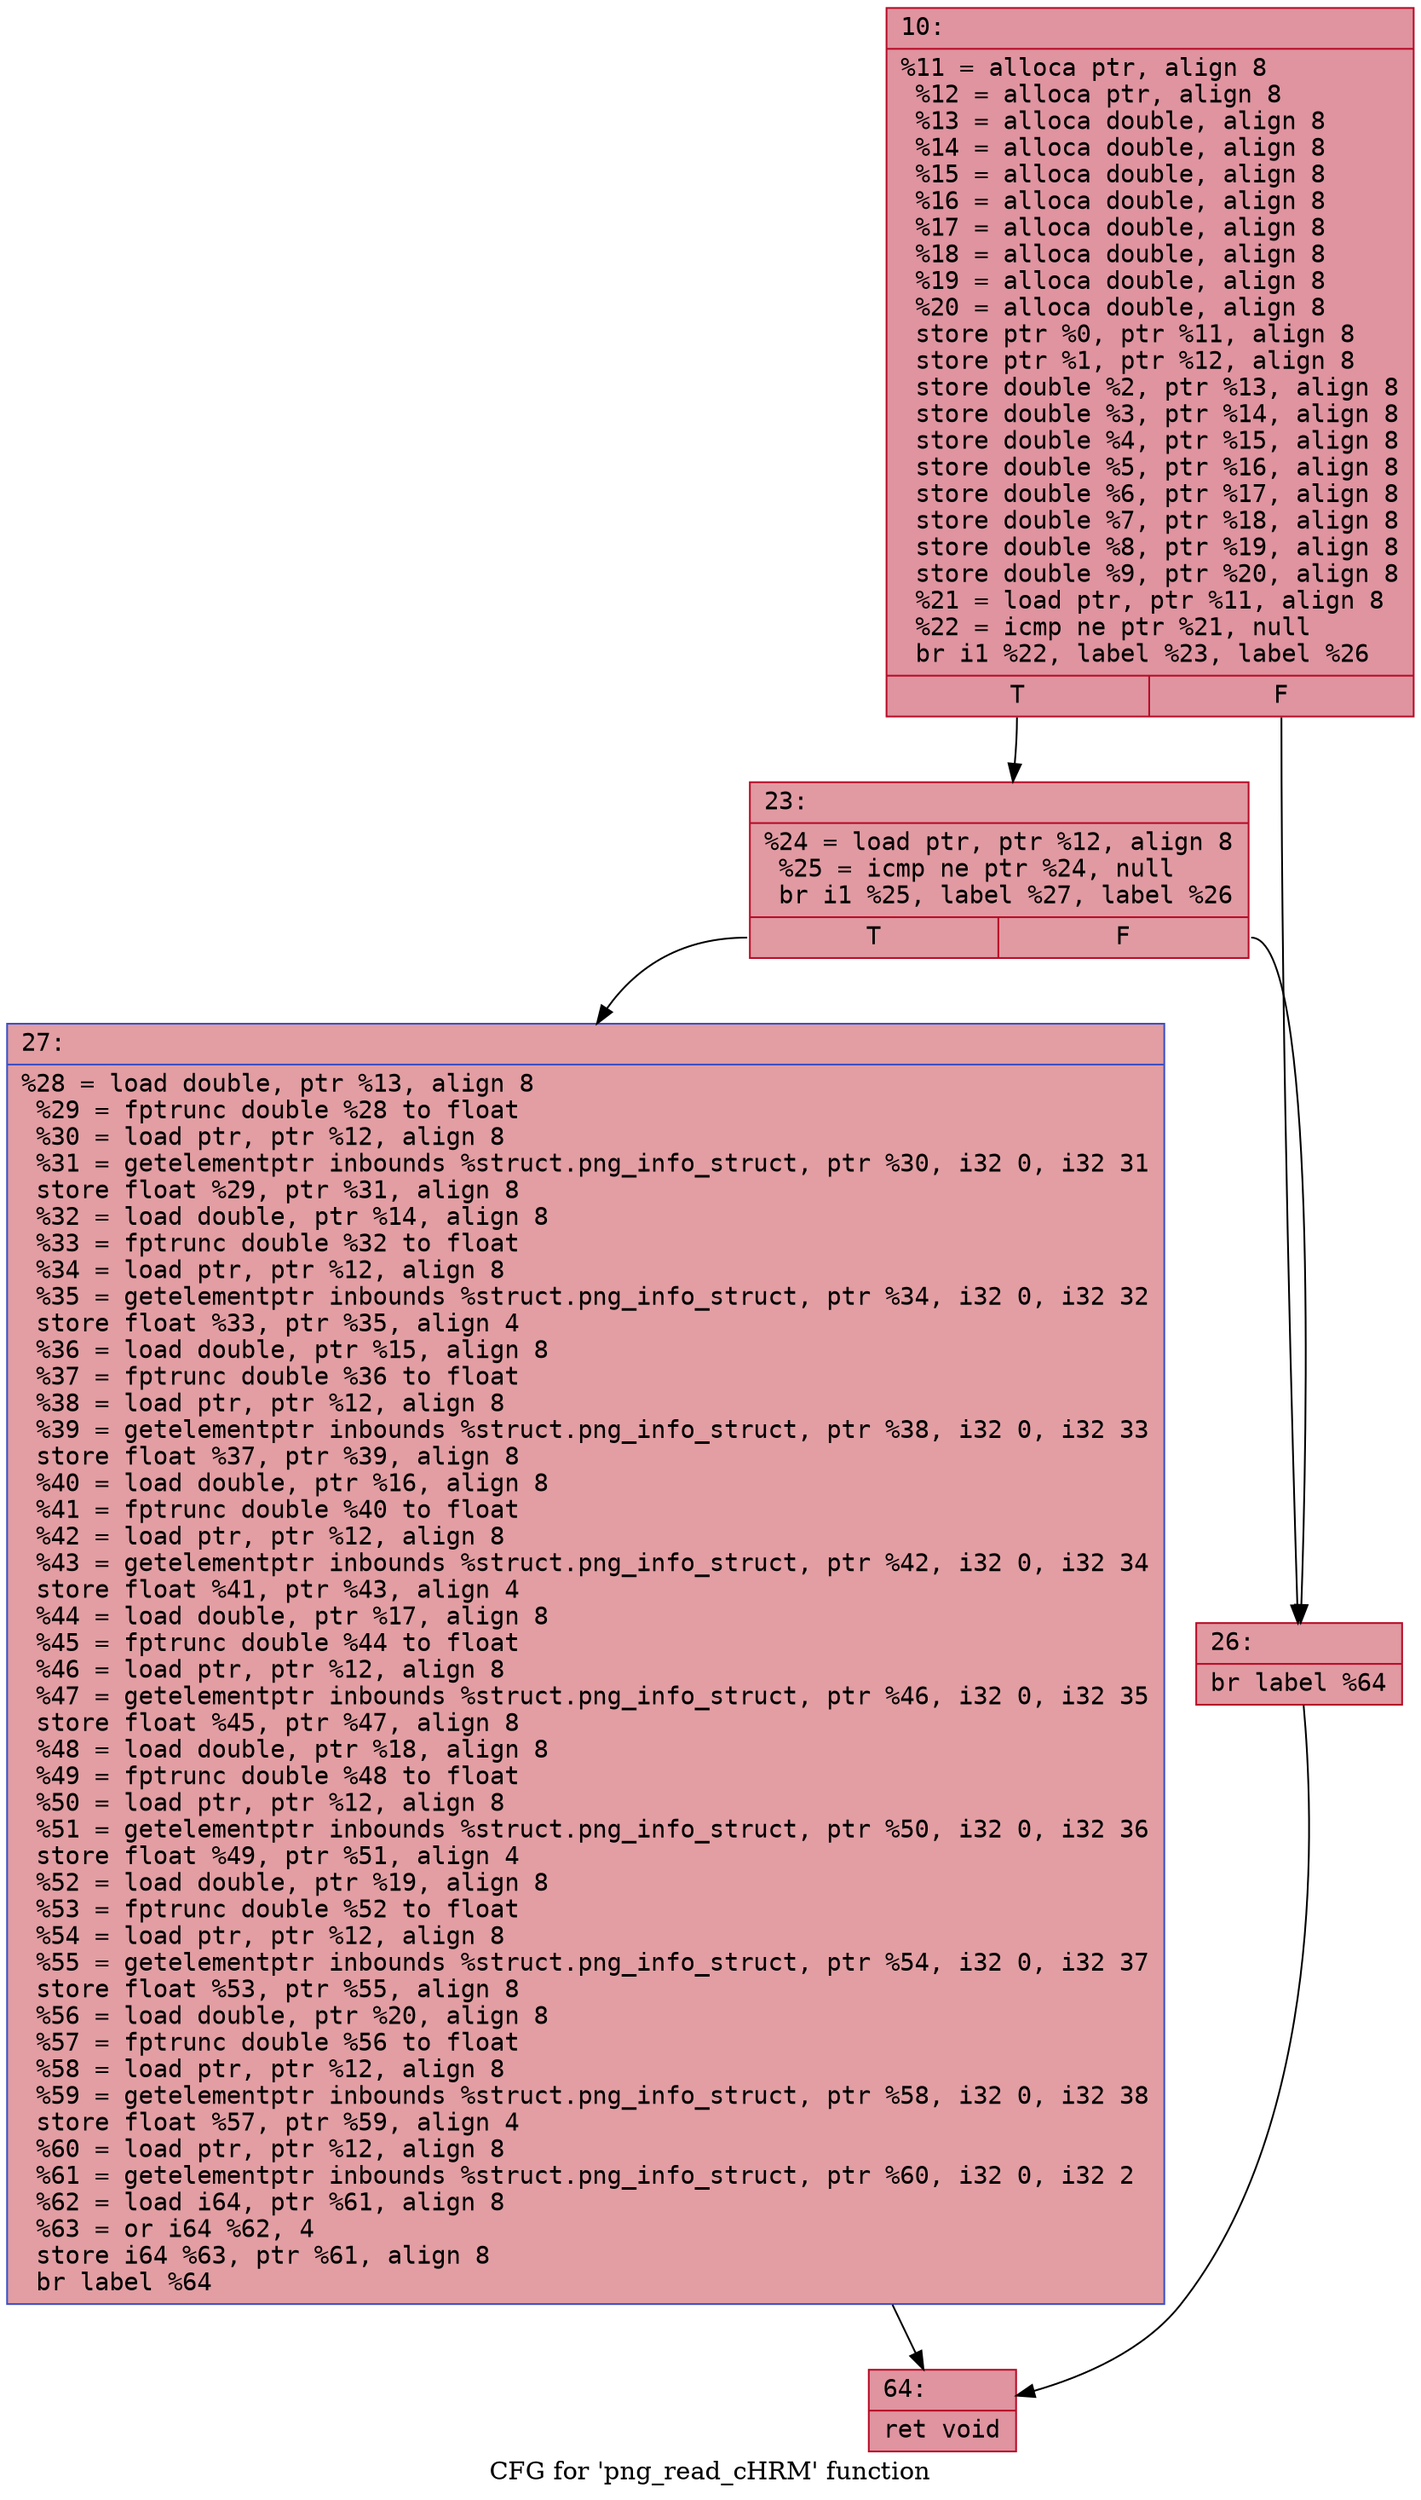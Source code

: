 digraph "CFG for 'png_read_cHRM' function" {
	label="CFG for 'png_read_cHRM' function";

	Node0x600002336940 [shape=record,color="#b70d28ff", style=filled, fillcolor="#b70d2870" fontname="Courier",label="{10:\l|  %11 = alloca ptr, align 8\l  %12 = alloca ptr, align 8\l  %13 = alloca double, align 8\l  %14 = alloca double, align 8\l  %15 = alloca double, align 8\l  %16 = alloca double, align 8\l  %17 = alloca double, align 8\l  %18 = alloca double, align 8\l  %19 = alloca double, align 8\l  %20 = alloca double, align 8\l  store ptr %0, ptr %11, align 8\l  store ptr %1, ptr %12, align 8\l  store double %2, ptr %13, align 8\l  store double %3, ptr %14, align 8\l  store double %4, ptr %15, align 8\l  store double %5, ptr %16, align 8\l  store double %6, ptr %17, align 8\l  store double %7, ptr %18, align 8\l  store double %8, ptr %19, align 8\l  store double %9, ptr %20, align 8\l  %21 = load ptr, ptr %11, align 8\l  %22 = icmp ne ptr %21, null\l  br i1 %22, label %23, label %26\l|{<s0>T|<s1>F}}"];
	Node0x600002336940:s0 -> Node0x600002336990[tooltip="10 -> 23\nProbability 62.50%" ];
	Node0x600002336940:s1 -> Node0x6000023369e0[tooltip="10 -> 26\nProbability 37.50%" ];
	Node0x600002336990 [shape=record,color="#b70d28ff", style=filled, fillcolor="#bb1b2c70" fontname="Courier",label="{23:\l|  %24 = load ptr, ptr %12, align 8\l  %25 = icmp ne ptr %24, null\l  br i1 %25, label %27, label %26\l|{<s0>T|<s1>F}}"];
	Node0x600002336990:s0 -> Node0x600002336a30[tooltip="23 -> 27\nProbability 62.50%" ];
	Node0x600002336990:s1 -> Node0x6000023369e0[tooltip="23 -> 26\nProbability 37.50%" ];
	Node0x6000023369e0 [shape=record,color="#b70d28ff", style=filled, fillcolor="#bb1b2c70" fontname="Courier",label="{26:\l|  br label %64\l}"];
	Node0x6000023369e0 -> Node0x600002336a80[tooltip="26 -> 64\nProbability 100.00%" ];
	Node0x600002336a30 [shape=record,color="#3d50c3ff", style=filled, fillcolor="#be242e70" fontname="Courier",label="{27:\l|  %28 = load double, ptr %13, align 8\l  %29 = fptrunc double %28 to float\l  %30 = load ptr, ptr %12, align 8\l  %31 = getelementptr inbounds %struct.png_info_struct, ptr %30, i32 0, i32 31\l  store float %29, ptr %31, align 8\l  %32 = load double, ptr %14, align 8\l  %33 = fptrunc double %32 to float\l  %34 = load ptr, ptr %12, align 8\l  %35 = getelementptr inbounds %struct.png_info_struct, ptr %34, i32 0, i32 32\l  store float %33, ptr %35, align 4\l  %36 = load double, ptr %15, align 8\l  %37 = fptrunc double %36 to float\l  %38 = load ptr, ptr %12, align 8\l  %39 = getelementptr inbounds %struct.png_info_struct, ptr %38, i32 0, i32 33\l  store float %37, ptr %39, align 8\l  %40 = load double, ptr %16, align 8\l  %41 = fptrunc double %40 to float\l  %42 = load ptr, ptr %12, align 8\l  %43 = getelementptr inbounds %struct.png_info_struct, ptr %42, i32 0, i32 34\l  store float %41, ptr %43, align 4\l  %44 = load double, ptr %17, align 8\l  %45 = fptrunc double %44 to float\l  %46 = load ptr, ptr %12, align 8\l  %47 = getelementptr inbounds %struct.png_info_struct, ptr %46, i32 0, i32 35\l  store float %45, ptr %47, align 8\l  %48 = load double, ptr %18, align 8\l  %49 = fptrunc double %48 to float\l  %50 = load ptr, ptr %12, align 8\l  %51 = getelementptr inbounds %struct.png_info_struct, ptr %50, i32 0, i32 36\l  store float %49, ptr %51, align 4\l  %52 = load double, ptr %19, align 8\l  %53 = fptrunc double %52 to float\l  %54 = load ptr, ptr %12, align 8\l  %55 = getelementptr inbounds %struct.png_info_struct, ptr %54, i32 0, i32 37\l  store float %53, ptr %55, align 8\l  %56 = load double, ptr %20, align 8\l  %57 = fptrunc double %56 to float\l  %58 = load ptr, ptr %12, align 8\l  %59 = getelementptr inbounds %struct.png_info_struct, ptr %58, i32 0, i32 38\l  store float %57, ptr %59, align 4\l  %60 = load ptr, ptr %12, align 8\l  %61 = getelementptr inbounds %struct.png_info_struct, ptr %60, i32 0, i32 2\l  %62 = load i64, ptr %61, align 8\l  %63 = or i64 %62, 4\l  store i64 %63, ptr %61, align 8\l  br label %64\l}"];
	Node0x600002336a30 -> Node0x600002336a80[tooltip="27 -> 64\nProbability 100.00%" ];
	Node0x600002336a80 [shape=record,color="#b70d28ff", style=filled, fillcolor="#b70d2870" fontname="Courier",label="{64:\l|  ret void\l}"];
}
